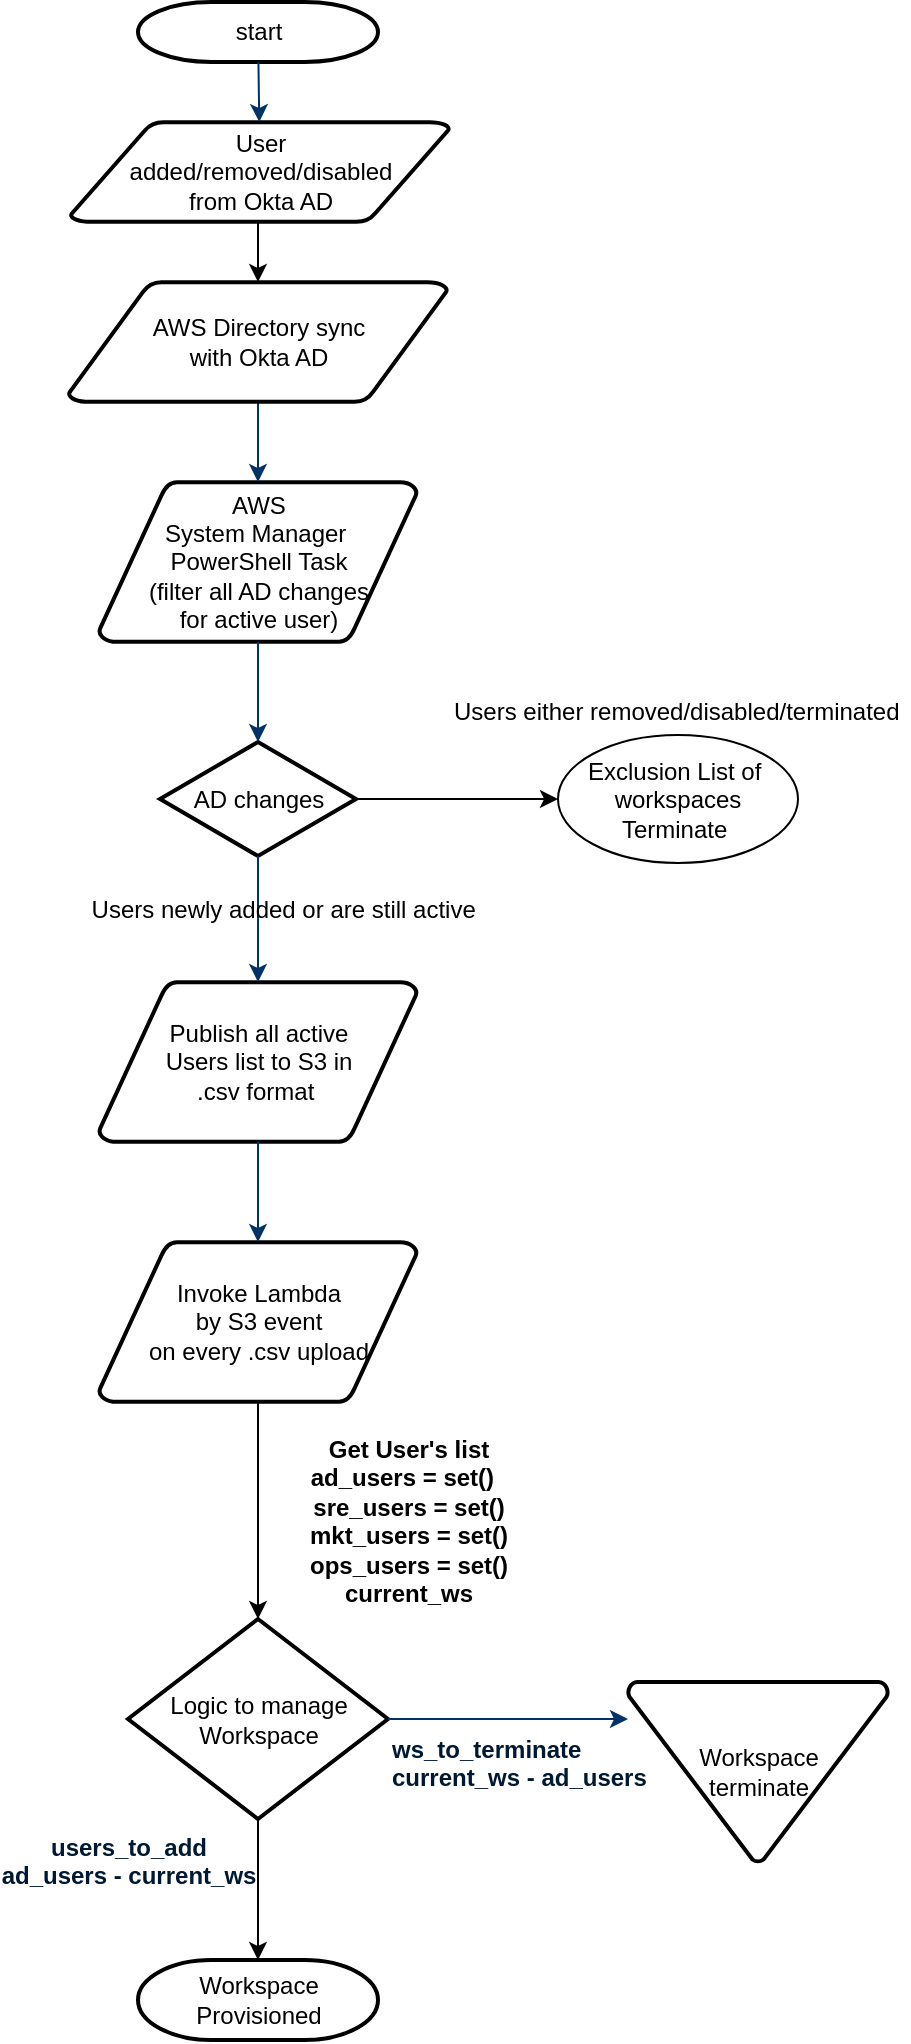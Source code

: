 <mxfile version="18.0.6" type="github">
  <diagram id="6a731a19-8d31-9384-78a2-239565b7b9f0" name="Page-1">
    <mxGraphModel dx="868" dy="450" grid="1" gridSize="10" guides="1" tooltips="1" connect="1" arrows="1" fold="1" page="1" pageScale="1" pageWidth="1169" pageHeight="827" background="none" math="0" shadow="0">
      <root>
        <mxCell id="0" />
        <mxCell id="1" parent="0" />
        <mxCell id="2" value="start" style="shape=mxgraph.flowchart.terminator;strokeWidth=2;gradientColor=none;gradientDirection=north;fontStyle=0;html=1;" parent="1" vertex="1">
          <mxGeometry x="260" y="20" width="120" height="30" as="geometry" />
        </mxCell>
        <mxCell id="zbcVOdB4GJJ7zERR-3kI-57" style="edgeStyle=orthogonalEdgeStyle;rounded=0;orthogonalLoop=1;jettySize=auto;html=1;exitX=0.5;exitY=1;exitDx=0;exitDy=0;exitPerimeter=0;entryX=0.5;entryY=0;entryDx=0;entryDy=0;entryPerimeter=0;" edge="1" parent="1" source="3" target="zbcVOdB4GJJ7zERR-3kI-55">
          <mxGeometry relative="1" as="geometry" />
        </mxCell>
        <mxCell id="3" value="User &lt;br&gt;added/removed/disabled&lt;br&gt;from Okta AD" style="shape=mxgraph.flowchart.data;strokeWidth=2;gradientColor=none;gradientDirection=north;fontStyle=0;html=1;" parent="1" vertex="1">
          <mxGeometry x="226.25" y="80" width="189.5" height="50" as="geometry" />
        </mxCell>
        <mxCell id="4" value="Publish all active&lt;br&gt;Users list to S3 in&lt;br&gt;.csv format&amp;nbsp;" style="shape=mxgraph.flowchart.data;strokeWidth=2;gradientColor=none;gradientDirection=north;fontStyle=0;html=1;" parent="1" vertex="1">
          <mxGeometry x="240.5" y="510" width="159" height="80" as="geometry" />
        </mxCell>
        <mxCell id="5" value="AWS &lt;br&gt;System Manager&amp;nbsp;&lt;br&gt;PowerShell Task&lt;br&gt;(filter all AD changes &lt;br&gt;for active user)" style="shape=mxgraph.flowchart.data;strokeWidth=2;gradientColor=none;gradientDirection=north;fontStyle=0;html=1;" parent="1" vertex="1">
          <mxGeometry x="240.5" y="260" width="159" height="80" as="geometry" />
        </mxCell>
        <mxCell id="zbcVOdB4GJJ7zERR-3kI-59" style="edgeStyle=orthogonalEdgeStyle;rounded=0;orthogonalLoop=1;jettySize=auto;html=1;exitX=1;exitY=0.5;exitDx=0;exitDy=0;exitPerimeter=0;entryX=0;entryY=0.5;entryDx=0;entryDy=0;" edge="1" parent="1" source="6" target="zbcVOdB4GJJ7zERR-3kI-58">
          <mxGeometry relative="1" as="geometry" />
        </mxCell>
        <mxCell id="6" value="AD changes" style="shape=mxgraph.flowchart.decision;strokeWidth=2;gradientColor=none;gradientDirection=north;fontStyle=0;html=1;" parent="1" vertex="1">
          <mxGeometry x="271" y="390" width="98" height="57" as="geometry" />
        </mxCell>
        <mxCell id="7" style="fontStyle=1;strokeColor=#003366;strokeWidth=1;html=1;" parent="1" source="2" target="3" edge="1">
          <mxGeometry relative="1" as="geometry" />
        </mxCell>
        <mxCell id="8" style="fontStyle=1;strokeColor=#003366;strokeWidth=1;html=1;startArrow=none;" parent="1" source="zbcVOdB4GJJ7zERR-3kI-55" target="5" edge="1">
          <mxGeometry relative="1" as="geometry" />
        </mxCell>
        <mxCell id="9" style="entryX=0.5;entryY=0;entryPerimeter=0;fontStyle=1;strokeColor=#003366;strokeWidth=1;html=1;" parent="1" source="5" target="6" edge="1">
          <mxGeometry relative="1" as="geometry" />
        </mxCell>
        <mxCell id="11" value="Users either removed/disabled/terminated" style="text;fontStyle=0;html=1;strokeColor=none;gradientColor=none;fillColor=none;strokeWidth=2;" parent="1" vertex="1">
          <mxGeometry x="415.75" y="360.5" width="229.5" height="26" as="geometry" />
        </mxCell>
        <mxCell id="12" value="" style="edgeStyle=elbowEdgeStyle;elbow=horizontal;fontColor=#001933;fontStyle=1;strokeColor=#003366;strokeWidth=1;html=1;" parent="1" source="6" target="4" edge="1">
          <mxGeometry width="100" height="100" as="geometry">
            <mxPoint y="100" as="sourcePoint" />
            <mxPoint x="100" as="targetPoint" />
          </mxGeometry>
        </mxCell>
        <mxCell id="zbcVOdB4GJJ7zERR-3kI-60" style="edgeStyle=orthogonalEdgeStyle;rounded=0;orthogonalLoop=1;jettySize=auto;html=1;entryX=0.5;entryY=0;entryDx=0;entryDy=0;entryPerimeter=0;" edge="1" parent="1" source="13" target="28">
          <mxGeometry relative="1" as="geometry">
            <mxPoint x="320" y="820" as="targetPoint" />
          </mxGeometry>
        </mxCell>
        <mxCell id="13" value="Invoke Lambda&lt;br&gt;by S3 event&lt;br&gt;on every .csv upload" style="shape=mxgraph.flowchart.data;strokeWidth=2;gradientColor=none;gradientDirection=north;fontStyle=0;html=1;" parent="1" vertex="1">
          <mxGeometry x="240.5" y="640" width="159" height="80" as="geometry" />
        </mxCell>
        <mxCell id="14" value="Users newly&amp;nbsp;added or are still active&amp;nbsp;" style="text;fontStyle=0;html=1;strokeColor=none;gradientColor=none;fillColor=none;strokeWidth=2;align=center;" parent="1" vertex="1">
          <mxGeometry x="253.75" y="460" width="161" height="16.5" as="geometry" />
        </mxCell>
        <mxCell id="17" value="" style="edgeStyle=elbowEdgeStyle;elbow=horizontal;fontStyle=1;strokeColor=#003366;strokeWidth=1;html=1;" parent="1" source="4" target="13" edge="1">
          <mxGeometry width="100" height="100" as="geometry">
            <mxPoint y="100" as="sourcePoint" />
            <mxPoint x="100" as="targetPoint" />
          </mxGeometry>
        </mxCell>
        <mxCell id="zbcVOdB4GJJ7zERR-3kI-61" style="edgeStyle=orthogonalEdgeStyle;rounded=0;orthogonalLoop=1;jettySize=auto;html=1;exitX=0.5;exitY=1;exitDx=0;exitDy=0;exitPerimeter=0;" edge="1" parent="1" source="28" target="40">
          <mxGeometry relative="1" as="geometry" />
        </mxCell>
        <mxCell id="28" value="Logic to manage&lt;br&gt;Workspace" style="shape=mxgraph.flowchart.decision;strokeWidth=2;gradientColor=none;gradientDirection=north;fontStyle=0;html=1;" parent="1" vertex="1">
          <mxGeometry x="255" y="828.5" width="130" height="100" as="geometry" />
        </mxCell>
        <mxCell id="31" value="" style="edgeStyle=elbowEdgeStyle;elbow=horizontal;exitX=1;exitY=0.5;exitPerimeter=0;entryX=0;entryY=0.5;entryPerimeter=0;fontStyle=1;strokeColor=#003366;strokeWidth=1;html=1;" parent="1" source="28" edge="1">
          <mxGeometry x="-5" y="-381.5" width="100" height="100" as="geometry">
            <mxPoint x="-5" y="-281.5" as="sourcePoint" />
            <mxPoint x="505" y="878.5" as="targetPoint" />
          </mxGeometry>
        </mxCell>
        <mxCell id="32" value="Workspace&lt;br&gt;terminate" style="shape=mxgraph.flowchart.merge_or_storage;strokeWidth=2;gradientColor=none;gradientDirection=north;fontStyle=0;html=1;" parent="1" vertex="1">
          <mxGeometry x="505" y="860" width="130" height="90" as="geometry" />
        </mxCell>
        <mxCell id="40" value="Workspace &lt;br&gt;Provisioned" style="shape=mxgraph.flowchart.terminator;strokeWidth=2;gradientColor=none;gradientDirection=north;fontStyle=0;html=1;" parent="1" vertex="1">
          <mxGeometry x="260" y="999" width="120" height="40" as="geometry" />
        </mxCell>
        <mxCell id="46" value="&lt;div style=&quot;text-align: center;&quot;&gt;&lt;b&gt;Get User&#39;s list&lt;br&gt;ad_users = set()&amp;nbsp;&amp;nbsp;&lt;/b&gt;&lt;/div&gt;&lt;div style=&quot;text-align: center;&quot;&gt;&lt;b&gt;sre_users = set()&lt;/b&gt;&lt;/div&gt;&lt;div style=&quot;text-align: center;&quot;&gt;&lt;b&gt;mkt_users = set()&lt;/b&gt;&lt;/div&gt;&lt;div style=&quot;text-align: center;&quot;&gt;&lt;b&gt;ops_users = set()&lt;br&gt;current_ws&lt;/b&gt;&lt;br&gt;&lt;/div&gt;" style="text;fontStyle=0;html=1;strokeColor=none;gradientColor=none;fillColor=none;strokeWidth=2;" parent="1" vertex="1">
          <mxGeometry x="344" y="730" width="141" height="90" as="geometry" />
        </mxCell>
        <mxCell id="47" value="&lt;b&gt;ws_to_terminate&lt;br&gt;current_ws - ad_users&lt;/b&gt;" style="text;fontColor=#001933;fontStyle=0;html=1;strokeColor=none;gradientColor=none;fillColor=none;strokeWidth=2;" parent="1" vertex="1">
          <mxGeometry x="385" y="880" width="100" height="28.5" as="geometry" />
        </mxCell>
        <mxCell id="48" value="&lt;b&gt;users_to_add &lt;br&gt;ad_users - current_ws&lt;/b&gt;" style="text;fontColor=#001933;fontStyle=0;html=1;strokeColor=none;gradientColor=none;fillColor=none;strokeWidth=2;align=center;" parent="1" vertex="1">
          <mxGeometry x="222.5" y="928.5" width="65" height="51.5" as="geometry" />
        </mxCell>
        <mxCell id="zbcVOdB4GJJ7zERR-3kI-55" value="AWS Directory sync&lt;br&gt;with Okta AD" style="shape=mxgraph.flowchart.data;strokeWidth=2;gradientColor=none;gradientDirection=north;fontStyle=0;html=1;" vertex="1" parent="1">
          <mxGeometry x="225.25" y="160" width="189.5" height="60" as="geometry" />
        </mxCell>
        <mxCell id="zbcVOdB4GJJ7zERR-3kI-58" value="Exclusion List of&amp;nbsp;&lt;br&gt;workspaces&lt;br&gt;Terminate&amp;nbsp;" style="ellipse;whiteSpace=wrap;html=1;" vertex="1" parent="1">
          <mxGeometry x="470" y="386.5" width="120" height="64" as="geometry" />
        </mxCell>
      </root>
    </mxGraphModel>
  </diagram>
</mxfile>
